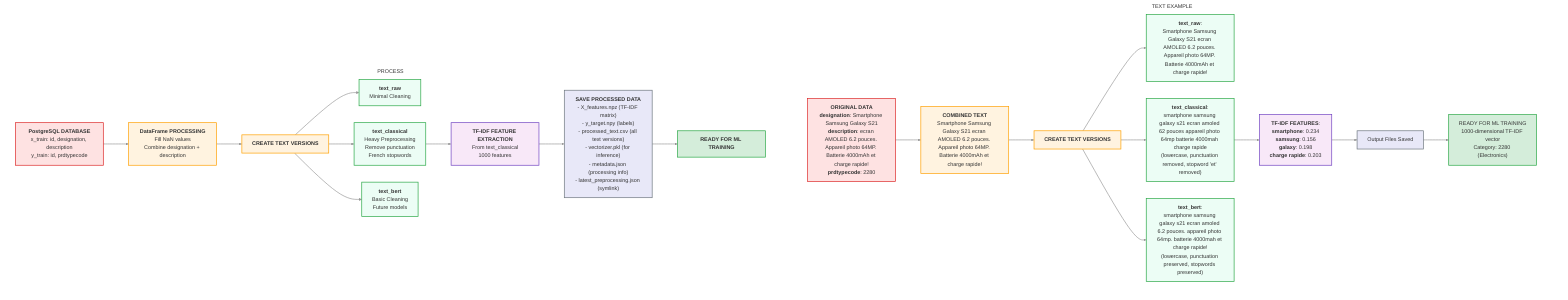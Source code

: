 graph TD
    subgraph Example ["TEXT EXAMPLE"]
        J["<b>ORIGINAL DATA</b><br/><b>designation</b>: Smartphone Samsung Galaxy S21<br/><b>description</b>: ecran AMOLED 6.2 pouces. Appareil photo 64MP. Batterie 4000mAh et charge rapide!<br/><b>prdtypecode</b>: 2280"]
        K["<b>COMBINED TEXT</b><br/>Smartphone Samsung Galaxy S21 ecran AMOLED 6.2 pouces. Appareil photo 64MP. Batterie 4000mAh et charge rapide!"]
        L["<b>CREATE TEXT VERSIONS</b>"]
        M["<b>text_raw</b>:<br/>Smartphone Samsung Galaxy S21 ecran AMOLED 6.2 pouces. Appareil photo 64MP. Batterie 4000mAh et charge rapide!"]
        N["<b>text_classical</b>:<br/>smartphone samsung galaxy s21 ecran amoled 62 pouces appareil photo 64mp batterie 4000mah charge rapide<br/>(lowercase, punctuation removed, stopword 'et' removed)"]
        O["<b>text_bert</b>:<br/>smartphone samsung galaxy s21 ecran amoled 6.2 pouces. appareil photo 64mp. batterie 4000mah et charge rapide!<br/>(lowercase, punctuation preserved, stopwords preserved)"]
        P["<b>TF-IDF FEATURES</b>:<br/><b>smartphone</b>: 0.234<br/><b>samsung</b>: 0.156<br/><b>galaxy</b>: 0.198<br/><b>charge rapide</b>: 0.203"]
        Q["Output Files Saved"]
        R["READY FOR ML TRAINING<br/>1000-dimensional TF-IDF vector<br/>Category: 2280 (Electronics)"]
    end

    %% TEXT EXAMPLES EDGES
    A --> B
    B --> C
    C --> D & E & F
    E --> G
    G --> H
    H --> I

    subgraph Process ["PROCESS"]
        A["<b>PostgreSQL DATABASE</b><br/>x_train: id, designation, description<br/>y_train: id, prdtypecode"]
        B["<b>DataFrame PROCESSING</b><br/>Fill NaN values<br/>Combine designation + description"]
        C["<b>CREATE TEXT VERSIONS</b>"]
        D["<b>text_raw</b><br/>Minimal Cleaning"]
        E["<b>text_classical</b><br/>Heavy Preprocessing<br/>Remove punctuation<br/>French stopwords"]
        F["<b>text_bert</b><br/>Basic Cleaning<br/>Future models"]
        G["<b>TF-IDF FEATURE EXTRACTION</b><br/>From text_classical<br/>1000 features"]
        H["<b>SAVE PROCESSED DATA</b><br/>- X_features.npz (TF-IDF matrix)<br/>- y_target.npy (labels)<br/>- processed_text.csv (all text versions)<br/>- vectorizer.pkl (for inference)<br/>- metadata.json (processing info)<br/>- latest_preprocessing.json (symlink)"]
        I["<b>READY FOR ML TRAINING</b>"]
    end

    %% PROCESS NODES
    J --> K
    K --> L
    L --> M & N & O
    N --> P
    P --> Q
    Q --> R

    %% Apply default styles to ALL nodes
    classDef default fill:#FFF,stroke:#333,stroke-width:2px;

    %% Apply default styles to ALL edges
    linkStyle default stroke:#999,stroke-width:2px,color:black;

    %% INVISIBLE SUBRAPHS
    classDef invisibleSubgraph fill:transparent,stroke:none,stroke-width:0px;
    class Example,Process invisibleSubgraph

    classDef storage fill:#FEE2E2,stroke:#DC2626,stroke-width:2px
    classDef processing fill:#FFF3E0,stroke:#FFA000,stroke-width:2px
    classDef textVersion fill:#ECFDF5,stroke:#28A745,stroke-width:2px
    classDef feature fill:#f8e8f8,stroke:#6f42c1,stroke-width:2px
    classDef output fill:#e8e8f8,stroke:#6c757d,stroke-width:2px
    classDef ready fill:#d4edda,stroke:#28a745,stroke-width:2px
    classDef example fill:#f0f8ff,stroke:#87ceeb,stroke-width:2px

    class A,J storage
    class B,C,K,L processing
    class D,E,F,M,N,O textVersion
    class G,P feature
    class H,Q output
    class I,R ready